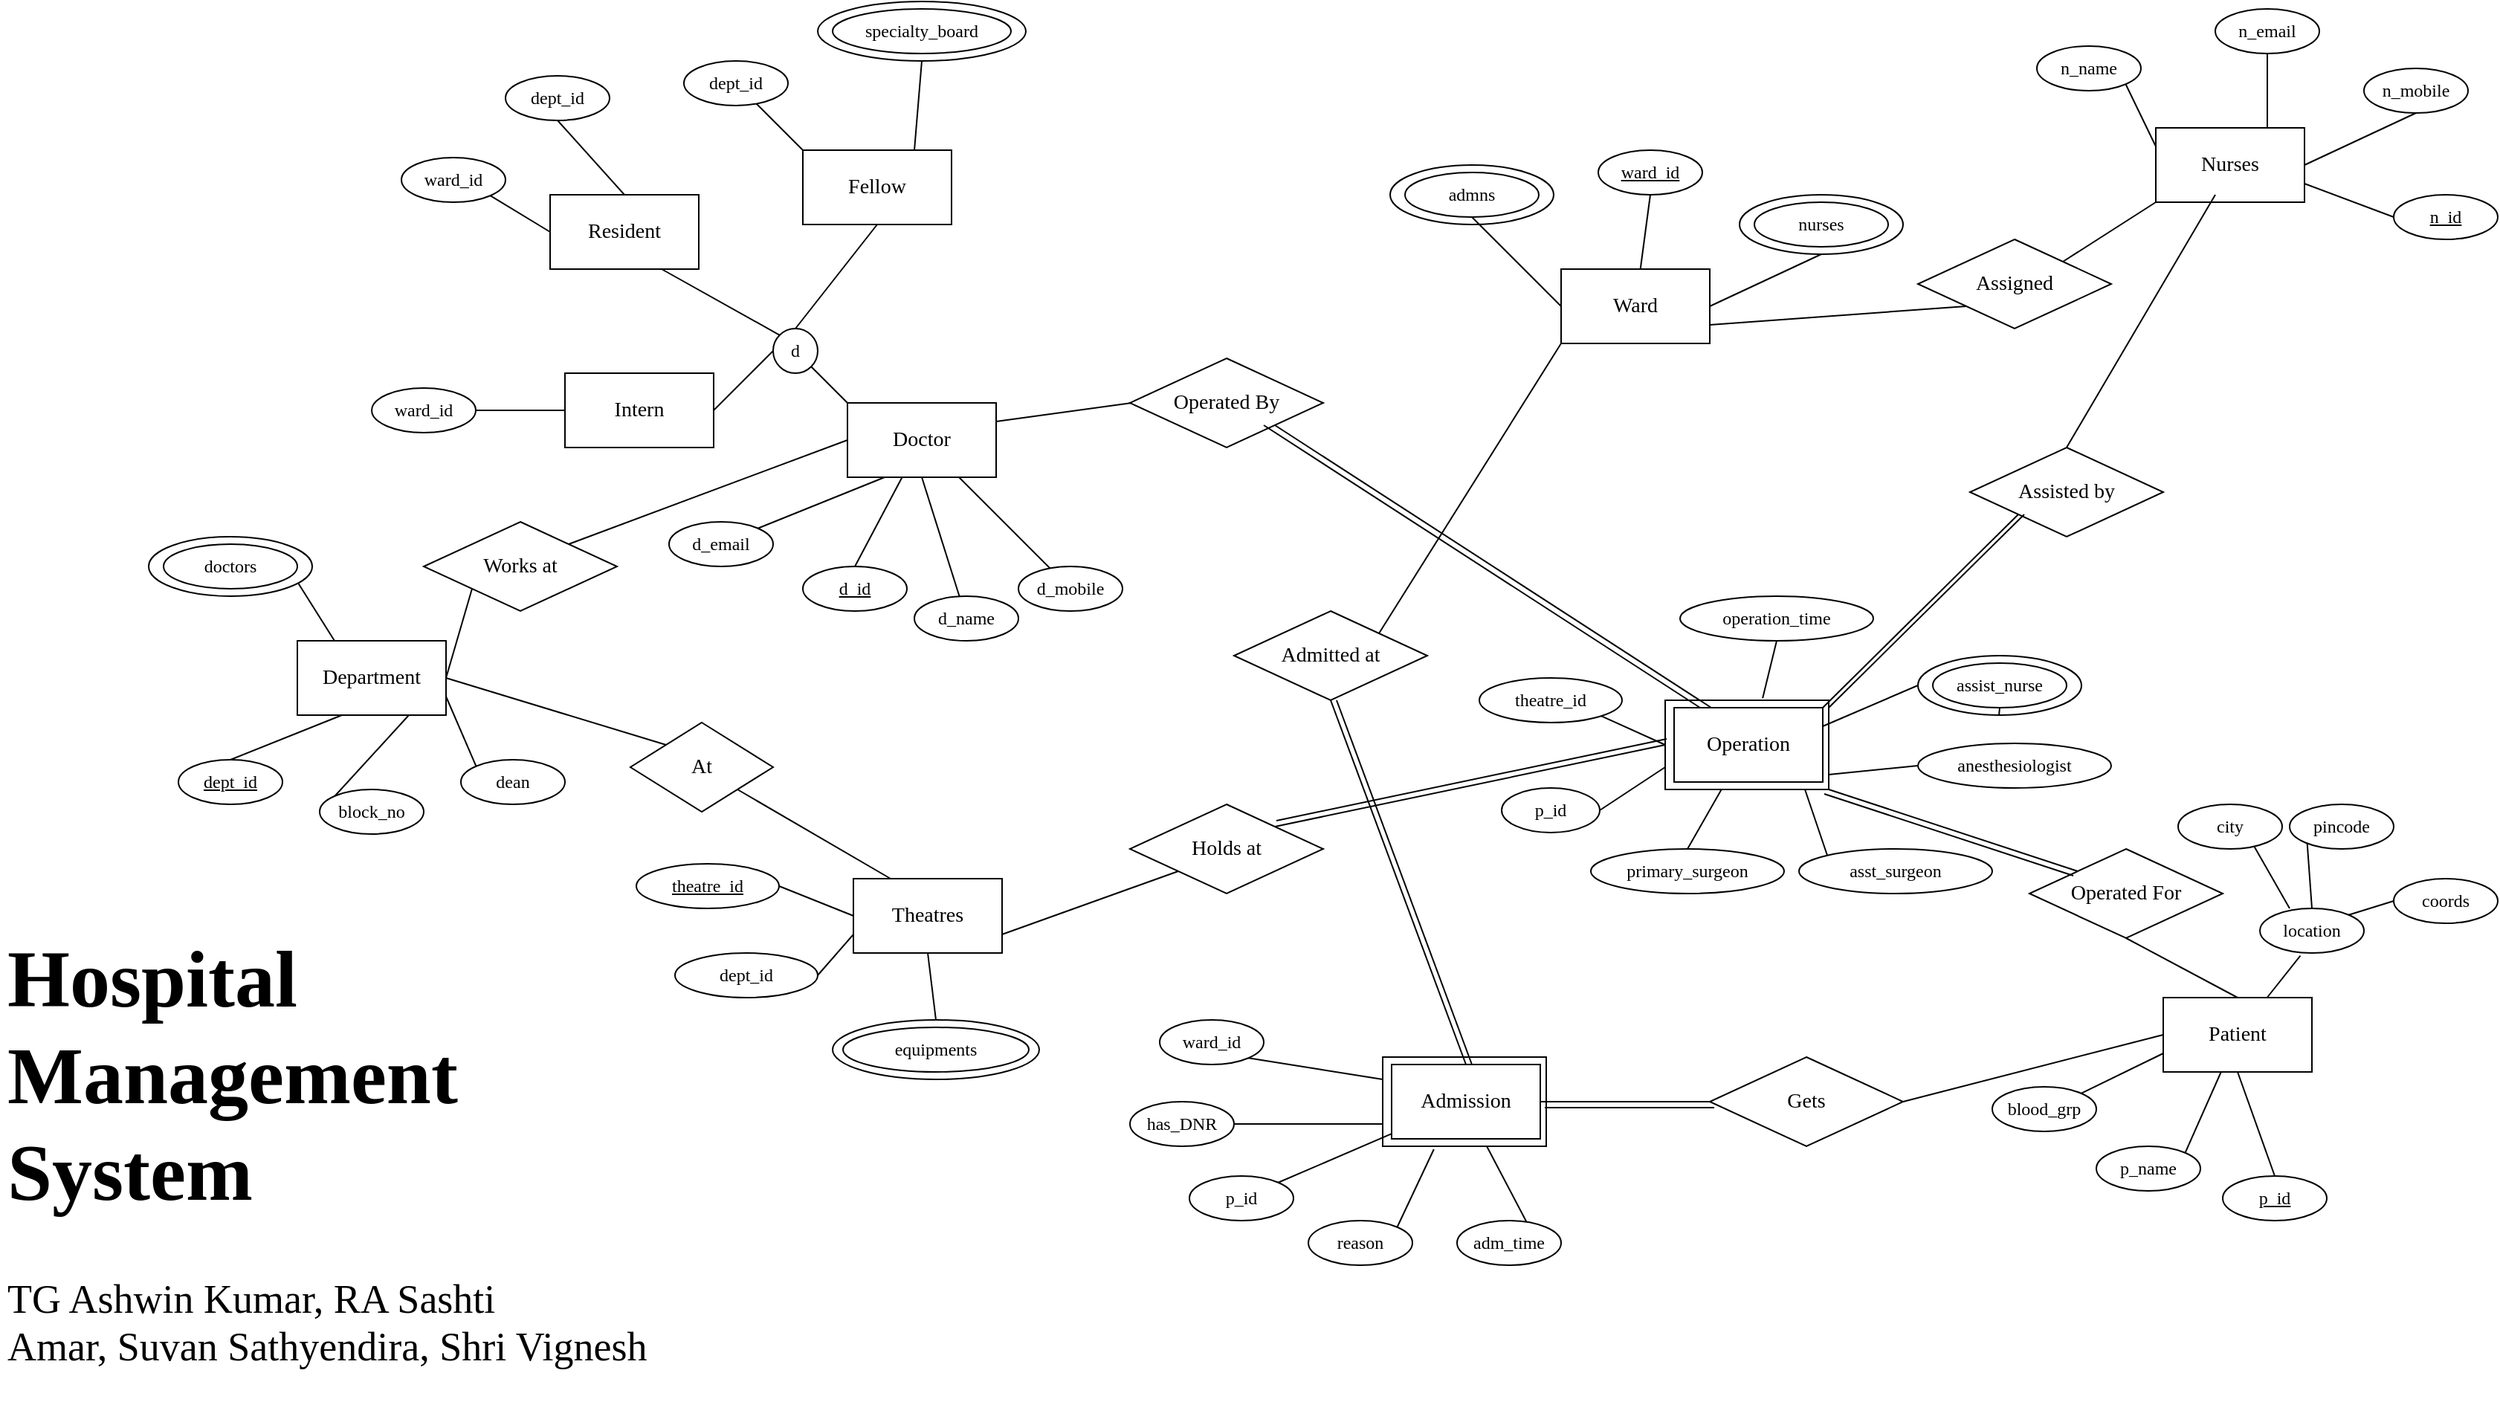 <mxfile version="18.1.3" type="github">
  <diagram id="R2lEEEUBdFMjLlhIrx00" name="Page-1">
    <mxGraphModel dx="3152" dy="2307" grid="1" gridSize="10" guides="1" tooltips="1" connect="1" arrows="1" fold="0" page="1" pageScale="1" pageWidth="850" pageHeight="1100" math="0" shadow="0" extFonts="Permanent Marker^https://fonts.googleapis.com/css?family=Permanent+Marker">
      <root>
        <mxCell id="0" />
        <mxCell id="1" parent="0" />
        <mxCell id="N8Ufnz0W6D04skS4zoCJ-83" value="&lt;font style=&quot;font-size: 12px;&quot;&gt;equipments&lt;/font&gt;" style="ellipse;whiteSpace=wrap;html=1;fontFamily=Ubuntu;fontSource=https%3A%2F%2Ffonts.googleapis.com%2Fcss%3Ffamily%3DUbuntu;fontSize=14;container=1;" vertex="1" parent="1">
          <mxGeometry x="-90" y="535" width="139" height="40" as="geometry" />
        </mxCell>
        <mxCell id="N8Ufnz0W6D04skS4zoCJ-192" value="&lt;font style=&quot;font-size: 12px;&quot;&gt;equipments&lt;/font&gt;" style="ellipse;whiteSpace=wrap;html=1;fontFamily=Ubuntu;fontSource=https%3A%2F%2Ffonts.googleapis.com%2Fcss%3Ffamily%3DUbuntu;fontSize=14;container=1;" vertex="1" parent="N8Ufnz0W6D04skS4zoCJ-83">
          <mxGeometry x="7" y="5" width="125" height="30" as="geometry" />
        </mxCell>
        <mxCell id="N8Ufnz0W6D04skS4zoCJ-90" style="edgeStyle=none;rounded=0;orthogonalLoop=1;jettySize=auto;html=1;exitX=0.5;exitY=0;exitDx=0;exitDy=0;entryX=0.5;entryY=1;entryDx=0;entryDy=0;fontFamily=Ubuntu;fontSource=https%3A%2F%2Ffonts.googleapis.com%2Fcss%3Ffamily%3DUbuntu;fontSize=12;endArrow=none;endFill=0;" edge="1" parent="1" source="N8Ufnz0W6D04skS4zoCJ-103" target="N8Ufnz0W6D04skS4zoCJ-62">
          <mxGeometry relative="1" as="geometry" />
        </mxCell>
        <mxCell id="N8Ufnz0W6D04skS4zoCJ-91" style="edgeStyle=none;rounded=0;orthogonalLoop=1;jettySize=auto;html=1;exitX=0;exitY=0;exitDx=0;exitDy=0;entryX=0.75;entryY=1;entryDx=0;entryDy=0;fontFamily=Ubuntu;fontSource=https%3A%2F%2Ffonts.googleapis.com%2Fcss%3Ffamily%3DUbuntu;fontSize=12;endArrow=none;endFill=0;" edge="1" parent="1" source="N8Ufnz0W6D04skS4zoCJ-103" target="N8Ufnz0W6D04skS4zoCJ-60">
          <mxGeometry relative="1" as="geometry" />
        </mxCell>
        <mxCell id="N8Ufnz0W6D04skS4zoCJ-92" style="edgeStyle=none;rounded=0;orthogonalLoop=1;jettySize=auto;html=1;exitX=0;exitY=0.5;exitDx=0;exitDy=0;entryX=1;entryY=0.5;entryDx=0;entryDy=0;fontFamily=Ubuntu;fontSource=https%3A%2F%2Ffonts.googleapis.com%2Fcss%3Ffamily%3DUbuntu;fontSize=12;endArrow=none;endFill=0;" edge="1" parent="1" source="N8Ufnz0W6D04skS4zoCJ-103" target="N8Ufnz0W6D04skS4zoCJ-59">
          <mxGeometry relative="1" as="geometry" />
        </mxCell>
        <mxCell id="N8Ufnz0W6D04skS4zoCJ-97" style="edgeStyle=none;rounded=0;orthogonalLoop=1;jettySize=auto;html=1;exitX=0.25;exitY=1;exitDx=0;exitDy=0;entryX=1;entryY=0;entryDx=0;entryDy=0;fontFamily=Ubuntu;fontSource=https%3A%2F%2Ffonts.googleapis.com%2Fcss%3Ffamily%3DUbuntu;fontSize=12;endArrow=none;endFill=0;" edge="1" parent="1" source="N8Ufnz0W6D04skS4zoCJ-1" target="N8Ufnz0W6D04skS4zoCJ-13">
          <mxGeometry relative="1" as="geometry" />
        </mxCell>
        <mxCell id="N8Ufnz0W6D04skS4zoCJ-104" style="edgeStyle=none;rounded=0;orthogonalLoop=1;jettySize=auto;html=1;exitX=0;exitY=0;exitDx=0;exitDy=0;entryX=1;entryY=1;entryDx=0;entryDy=0;fontFamily=Ubuntu;fontSource=https%3A%2F%2Ffonts.googleapis.com%2Fcss%3Ffamily%3DUbuntu;fontSize=12;endArrow=none;endFill=0;" edge="1" parent="1" source="N8Ufnz0W6D04skS4zoCJ-1" target="N8Ufnz0W6D04skS4zoCJ-103">
          <mxGeometry relative="1" as="geometry" />
        </mxCell>
        <mxCell id="N8Ufnz0W6D04skS4zoCJ-217" style="edgeStyle=none;rounded=0;orthogonalLoop=1;jettySize=auto;html=1;exitX=1;exitY=0.25;exitDx=0;exitDy=0;entryX=0.1;entryY=0.472;entryDx=0;entryDy=0;entryPerimeter=0;fontFamily=Ubuntu;fontSource=https%3A%2F%2Ffonts.googleapis.com%2Fcss%3Ffamily%3DUbuntu;fontSize=14;endArrow=none;endFill=0;" edge="1" parent="1" source="N8Ufnz0W6D04skS4zoCJ-1" target="N8Ufnz0W6D04skS4zoCJ-205">
          <mxGeometry relative="1" as="geometry" />
        </mxCell>
        <mxCell id="N8Ufnz0W6D04skS4zoCJ-1" value="&lt;font style=&quot;font-size: 14px;&quot; data-font-src=&quot;https://fonts.googleapis.com/css?family=Ubuntu&quot; face=&quot;Ubuntu&quot;&gt;Doctor&lt;/font&gt;" style="rounded=0;whiteSpace=wrap;html=1;" vertex="1" parent="1">
          <mxGeometry x="-80" y="120" width="100" height="50" as="geometry" />
        </mxCell>
        <mxCell id="N8Ufnz0W6D04skS4zoCJ-232" style="edgeStyle=none;rounded=0;orthogonalLoop=1;jettySize=auto;html=1;entryX=0.389;entryY=1.06;entryDx=0;entryDy=0;fontFamily=Ubuntu;fontSource=https%3A%2F%2Ffonts.googleapis.com%2Fcss%3Ffamily%3DUbuntu;fontSize=14;endArrow=none;endFill=0;entryPerimeter=0;" edge="1" parent="1" source="N8Ufnz0W6D04skS4zoCJ-3" target="N8Ufnz0W6D04skS4zoCJ-78">
          <mxGeometry relative="1" as="geometry" />
        </mxCell>
        <mxCell id="N8Ufnz0W6D04skS4zoCJ-3" value="&lt;font style=&quot;font-size: 14px;&quot; data-font-src=&quot;https://fonts.googleapis.com/css?family=Ubuntu&quot; face=&quot;Ubuntu&quot;&gt;Patient&lt;/font&gt;" style="rounded=0;whiteSpace=wrap;html=1;" vertex="1" parent="1">
          <mxGeometry x="805" y="520" width="100" height="50" as="geometry" />
        </mxCell>
        <mxCell id="N8Ufnz0W6D04skS4zoCJ-211" style="edgeStyle=none;rounded=0;orthogonalLoop=1;jettySize=auto;html=1;exitX=1;exitY=0.5;exitDx=0;exitDy=0;entryX=0;entryY=1;entryDx=0;entryDy=0;fontFamily=Ubuntu;fontSource=https%3A%2F%2Ffonts.googleapis.com%2Fcss%3Ffamily%3DUbuntu;fontSize=14;endArrow=none;endFill=0;" edge="1" parent="1" source="N8Ufnz0W6D04skS4zoCJ-5" target="N8Ufnz0W6D04skS4zoCJ-204">
          <mxGeometry relative="1" as="geometry" />
        </mxCell>
        <mxCell id="N8Ufnz0W6D04skS4zoCJ-222" style="edgeStyle=none;rounded=0;orthogonalLoop=1;jettySize=auto;html=1;exitX=1;exitY=0.75;exitDx=0;exitDy=0;entryX=0;entryY=0;entryDx=0;entryDy=0;fontFamily=Ubuntu;fontSource=https%3A%2F%2Ffonts.googleapis.com%2Fcss%3Ffamily%3DUbuntu;fontSize=14;endArrow=none;endFill=0;" edge="1" parent="1" source="N8Ufnz0W6D04skS4zoCJ-5" target="N8Ufnz0W6D04skS4zoCJ-221">
          <mxGeometry relative="1" as="geometry" />
        </mxCell>
        <mxCell id="N8Ufnz0W6D04skS4zoCJ-5" value="&lt;font style=&quot;font-size: 14px;&quot; data-font-src=&quot;https://fonts.googleapis.com/css?family=Ubuntu&quot; face=&quot;Ubuntu&quot;&gt;Department&lt;/font&gt;" style="rounded=0;whiteSpace=wrap;html=1;" vertex="1" parent="1">
          <mxGeometry x="-450" y="280" width="100" height="50" as="geometry" />
        </mxCell>
        <mxCell id="N8Ufnz0W6D04skS4zoCJ-215" style="edgeStyle=none;rounded=0;orthogonalLoop=1;jettySize=auto;html=1;exitX=1;exitY=0.75;exitDx=0;exitDy=0;entryX=0;entryY=1;entryDx=0;entryDy=0;fontFamily=Ubuntu;fontSource=https%3A%2F%2Ffonts.googleapis.com%2Fcss%3Ffamily%3DUbuntu;fontSize=14;endArrow=none;endFill=0;" edge="1" parent="1" source="N8Ufnz0W6D04skS4zoCJ-6" target="N8Ufnz0W6D04skS4zoCJ-193">
          <mxGeometry relative="1" as="geometry" />
        </mxCell>
        <mxCell id="N8Ufnz0W6D04skS4zoCJ-6" value="&lt;font style=&quot;font-size: 14px;&quot; data-font-src=&quot;https://fonts.googleapis.com/css?family=Ubuntu&quot; face=&quot;Ubuntu&quot;&gt;Ward&lt;/font&gt;" style="rounded=0;whiteSpace=wrap;html=1;" vertex="1" parent="1">
          <mxGeometry x="400" y="30" width="100" height="50" as="geometry" />
        </mxCell>
        <mxCell id="N8Ufnz0W6D04skS4zoCJ-98" style="edgeStyle=none;rounded=0;orthogonalLoop=1;jettySize=auto;html=1;exitX=0.5;exitY=0;exitDx=0;exitDy=0;fontFamily=Ubuntu;fontSource=https%3A%2F%2Ffonts.googleapis.com%2Fcss%3Ffamily%3DUbuntu;fontSize=12;endArrow=none;endFill=0;" edge="1" parent="1" source="N8Ufnz0W6D04skS4zoCJ-7" target="N8Ufnz0W6D04skS4zoCJ-1">
          <mxGeometry relative="1" as="geometry" />
        </mxCell>
        <mxCell id="N8Ufnz0W6D04skS4zoCJ-7" value="&lt;font style=&quot;font-size: 12px;&quot;&gt;&lt;u&gt;d_id&lt;/u&gt;&lt;/font&gt;" style="ellipse;whiteSpace=wrap;html=1;fontFamily=Ubuntu;fontSource=https%3A%2F%2Ffonts.googleapis.com%2Fcss%3Ffamily%3DUbuntu;fontSize=14;" vertex="1" parent="1">
          <mxGeometry x="-110" y="230" width="70" height="30" as="geometry" />
        </mxCell>
        <mxCell id="N8Ufnz0W6D04skS4zoCJ-100" style="edgeStyle=none;rounded=0;orthogonalLoop=1;jettySize=auto;html=1;entryX=0.5;entryY=1;entryDx=0;entryDy=0;fontFamily=Ubuntu;fontSource=https%3A%2F%2Ffonts.googleapis.com%2Fcss%3Ffamily%3DUbuntu;fontSize=12;endArrow=none;endFill=0;" edge="1" parent="1" source="N8Ufnz0W6D04skS4zoCJ-8" target="N8Ufnz0W6D04skS4zoCJ-1">
          <mxGeometry relative="1" as="geometry" />
        </mxCell>
        <mxCell id="N8Ufnz0W6D04skS4zoCJ-8" value="&lt;font style=&quot;font-size: 12px;&quot;&gt;d_name&lt;/font&gt;" style="ellipse;whiteSpace=wrap;html=1;fontFamily=Ubuntu;fontSource=https%3A%2F%2Ffonts.googleapis.com%2Fcss%3Ffamily%3DUbuntu;fontSize=14;" vertex="1" parent="1">
          <mxGeometry x="-35" y="250" width="70" height="30" as="geometry" />
        </mxCell>
        <mxCell id="N8Ufnz0W6D04skS4zoCJ-9" value="&lt;font style=&quot;font-size: 12px;&quot;&gt;dept_id&lt;/font&gt;" style="ellipse;whiteSpace=wrap;html=1;fontFamily=Ubuntu;fontSource=https%3A%2F%2Ffonts.googleapis.com%2Fcss%3Ffamily%3DUbuntu;fontSize=14;" vertex="1" parent="1">
          <mxGeometry x="-310" y="-100" width="70" height="30" as="geometry" />
        </mxCell>
        <mxCell id="N8Ufnz0W6D04skS4zoCJ-13" value="&lt;font style=&quot;font-size: 12px;&quot;&gt;d_email&lt;/font&gt;" style="ellipse;whiteSpace=wrap;html=1;fontFamily=Ubuntu;fontSource=https%3A%2F%2Ffonts.googleapis.com%2Fcss%3Ffamily%3DUbuntu;fontSize=14;" vertex="1" parent="1">
          <mxGeometry x="-200" y="200" width="70" height="30" as="geometry" />
        </mxCell>
        <mxCell id="N8Ufnz0W6D04skS4zoCJ-121" style="edgeStyle=none;rounded=0;orthogonalLoop=1;jettySize=auto;html=1;exitX=0.5;exitY=0;exitDx=0;exitDy=0;fontFamily=Ubuntu;fontSource=https%3A%2F%2Ffonts.googleapis.com%2Fcss%3Ffamily%3DUbuntu;fontSize=12;endArrow=none;endFill=0;" edge="1" parent="1" source="N8Ufnz0W6D04skS4zoCJ-18">
          <mxGeometry relative="1" as="geometry">
            <mxPoint x="-420" y="330" as="targetPoint" />
          </mxGeometry>
        </mxCell>
        <mxCell id="N8Ufnz0W6D04skS4zoCJ-18" value="&lt;font style=&quot;font-size: 12px;&quot;&gt;&lt;u&gt;dept_id&lt;/u&gt;&lt;/font&gt;" style="ellipse;whiteSpace=wrap;html=1;fontFamily=Ubuntu;fontSource=https%3A%2F%2Ffonts.googleapis.com%2Fcss%3Ffamily%3DUbuntu;fontSize=14;" vertex="1" parent="1">
          <mxGeometry x="-530" y="360" width="70" height="30" as="geometry" />
        </mxCell>
        <mxCell id="N8Ufnz0W6D04skS4zoCJ-122" style="edgeStyle=none;rounded=0;orthogonalLoop=1;jettySize=auto;html=1;exitX=0;exitY=0;exitDx=0;exitDy=0;entryX=0.75;entryY=1;entryDx=0;entryDy=0;fontFamily=Ubuntu;fontSource=https%3A%2F%2Ffonts.googleapis.com%2Fcss%3Ffamily%3DUbuntu;fontSize=12;endArrow=none;endFill=0;" edge="1" parent="1" source="N8Ufnz0W6D04skS4zoCJ-19" target="N8Ufnz0W6D04skS4zoCJ-5">
          <mxGeometry relative="1" as="geometry" />
        </mxCell>
        <mxCell id="N8Ufnz0W6D04skS4zoCJ-19" value="&lt;font style=&quot;font-size: 12px;&quot;&gt;block_no&lt;/font&gt;" style="ellipse;whiteSpace=wrap;html=1;fontFamily=Ubuntu;fontSource=https%3A%2F%2Ffonts.googleapis.com%2Fcss%3Ffamily%3DUbuntu;fontSize=14;" vertex="1" parent="1">
          <mxGeometry x="-435" y="380" width="70" height="30" as="geometry" />
        </mxCell>
        <mxCell id="N8Ufnz0W6D04skS4zoCJ-22" value="" style="group" vertex="1" connectable="0" parent="1">
          <mxGeometry x="285" y="-40" width="140" height="40" as="geometry" />
        </mxCell>
        <mxCell id="N8Ufnz0W6D04skS4zoCJ-23" value="&lt;font style=&quot;font-size: 12px;&quot;&gt;specialty_board&lt;/font&gt;" style="ellipse;whiteSpace=wrap;html=1;fontFamily=Ubuntu;fontSource=https%3A%2F%2Ffonts.googleapis.com%2Fcss%3Ffamily%3DUbuntu;fontSize=14;" vertex="1" parent="N8Ufnz0W6D04skS4zoCJ-22">
          <mxGeometry width="110" height="40" as="geometry" />
        </mxCell>
        <mxCell id="N8Ufnz0W6D04skS4zoCJ-24" value="&lt;font style=&quot;font-size: 12px;&quot;&gt;admns&lt;/font&gt;" style="ellipse;whiteSpace=wrap;html=1;fontFamily=Ubuntu;fontSource=https%3A%2F%2Ffonts.googleapis.com%2Fcss%3Ffamily%3DUbuntu;fontSize=14;" vertex="1" parent="N8Ufnz0W6D04skS4zoCJ-22">
          <mxGeometry x="10" y="5" width="90" height="30" as="geometry" />
        </mxCell>
        <mxCell id="N8Ufnz0W6D04skS4zoCJ-123" style="edgeStyle=none;rounded=0;orthogonalLoop=1;jettySize=auto;html=1;exitX=1;exitY=0;exitDx=0;exitDy=0;fontFamily=Ubuntu;fontSource=https%3A%2F%2Ffonts.googleapis.com%2Fcss%3Ffamily%3DUbuntu;fontSize=12;endArrow=none;endFill=0;entryX=0.25;entryY=0;entryDx=0;entryDy=0;" edge="1" parent="1" source="N8Ufnz0W6D04skS4zoCJ-28" target="N8Ufnz0W6D04skS4zoCJ-5">
          <mxGeometry relative="1" as="geometry">
            <mxPoint x="-450" y="301" as="targetPoint" />
          </mxGeometry>
        </mxCell>
        <mxCell id="N8Ufnz0W6D04skS4zoCJ-32" value="" style="group" vertex="1" connectable="0" parent="1">
          <mxGeometry x="470" y="320" width="110" height="60" as="geometry" />
        </mxCell>
        <mxCell id="N8Ufnz0W6D04skS4zoCJ-31" value="&lt;font style=&quot;font-size: 14px;&quot; data-font-src=&quot;https://fonts.googleapis.com/css?family=Ubuntu&quot; face=&quot;Ubuntu&quot;&gt;Operation&lt;/font&gt;" style="rounded=0;whiteSpace=wrap;html=1;" vertex="1" parent="N8Ufnz0W6D04skS4zoCJ-32">
          <mxGeometry width="110" height="60" as="geometry" />
        </mxCell>
        <mxCell id="N8Ufnz0W6D04skS4zoCJ-30" value="&lt;font style=&quot;font-size: 14px;&quot; data-font-src=&quot;https://fonts.googleapis.com/css?family=Ubuntu&quot; face=&quot;Ubuntu&quot;&gt;Operation&lt;/font&gt;" style="rounded=0;whiteSpace=wrap;html=1;" vertex="1" parent="N8Ufnz0W6D04skS4zoCJ-32">
          <mxGeometry x="6" y="5" width="100" height="50" as="geometry" />
        </mxCell>
        <mxCell id="N8Ufnz0W6D04skS4zoCJ-33" value="" style="group" vertex="1" connectable="0" parent="1">
          <mxGeometry x="280" y="560" width="110" height="60" as="geometry" />
        </mxCell>
        <mxCell id="N8Ufnz0W6D04skS4zoCJ-34" value="&lt;font style=&quot;font-size: 14px;&quot; data-font-src=&quot;https://fonts.googleapis.com/css?family=Ubuntu&quot; face=&quot;Ubuntu&quot;&gt;Operation&lt;/font&gt;" style="rounded=0;whiteSpace=wrap;html=1;" vertex="1" parent="N8Ufnz0W6D04skS4zoCJ-33">
          <mxGeometry width="110" height="60" as="geometry" />
        </mxCell>
        <mxCell id="N8Ufnz0W6D04skS4zoCJ-35" value="&lt;font style=&quot;font-size: 14px;&quot; data-font-src=&quot;https://fonts.googleapis.com/css?family=Ubuntu&quot; face=&quot;Ubuntu&quot;&gt;Admission&lt;br&gt;&lt;/font&gt;" style="rounded=0;whiteSpace=wrap;html=1;" vertex="1" parent="N8Ufnz0W6D04skS4zoCJ-33">
          <mxGeometry x="6" y="5" width="100" height="50" as="geometry" />
        </mxCell>
        <mxCell id="N8Ufnz0W6D04skS4zoCJ-136" style="edgeStyle=none;rounded=0;orthogonalLoop=1;jettySize=auto;html=1;exitX=0.5;exitY=0;exitDx=0;exitDy=0;entryX=0.5;entryY=1;entryDx=0;entryDy=0;fontFamily=Ubuntu;fontSource=https%3A%2F%2Ffonts.googleapis.com%2Fcss%3Ffamily%3DUbuntu;fontSize=12;endArrow=none;endFill=0;" edge="1" parent="1" source="N8Ufnz0W6D04skS4zoCJ-36" target="N8Ufnz0W6D04skS4zoCJ-3">
          <mxGeometry relative="1" as="geometry" />
        </mxCell>
        <mxCell id="N8Ufnz0W6D04skS4zoCJ-36" value="&lt;font style=&quot;font-size: 12px;&quot;&gt;&lt;u&gt;p_id&lt;/u&gt;&lt;/font&gt;" style="ellipse;whiteSpace=wrap;html=1;fontFamily=Ubuntu;fontSource=https%3A%2F%2Ffonts.googleapis.com%2Fcss%3Ffamily%3DUbuntu;fontSize=14;" vertex="1" parent="1">
          <mxGeometry x="845" y="640" width="70" height="30" as="geometry" />
        </mxCell>
        <mxCell id="N8Ufnz0W6D04skS4zoCJ-135" style="edgeStyle=none;rounded=0;orthogonalLoop=1;jettySize=auto;html=1;exitX=1;exitY=0;exitDx=0;exitDy=0;fontFamily=Ubuntu;fontSource=https%3A%2F%2Ffonts.googleapis.com%2Fcss%3Ffamily%3DUbuntu;fontSize=12;endArrow=none;endFill=0;" edge="1" parent="1" source="N8Ufnz0W6D04skS4zoCJ-37" target="N8Ufnz0W6D04skS4zoCJ-3">
          <mxGeometry relative="1" as="geometry" />
        </mxCell>
        <mxCell id="N8Ufnz0W6D04skS4zoCJ-37" value="&lt;font style=&quot;font-size: 12px;&quot;&gt;p_name&lt;/font&gt;" style="ellipse;whiteSpace=wrap;html=1;fontFamily=Ubuntu;fontSource=https%3A%2F%2Ffonts.googleapis.com%2Fcss%3Ffamily%3DUbuntu;fontSize=14;" vertex="1" parent="1">
          <mxGeometry x="760" y="620" width="70" height="30" as="geometry" />
        </mxCell>
        <mxCell id="N8Ufnz0W6D04skS4zoCJ-101" style="edgeStyle=none;rounded=0;orthogonalLoop=1;jettySize=auto;html=1;entryX=0.75;entryY=1;entryDx=0;entryDy=0;fontFamily=Ubuntu;fontSource=https%3A%2F%2Ffonts.googleapis.com%2Fcss%3Ffamily%3DUbuntu;fontSize=12;endArrow=none;endFill=0;" edge="1" parent="1" source="N8Ufnz0W6D04skS4zoCJ-38" target="N8Ufnz0W6D04skS4zoCJ-1">
          <mxGeometry relative="1" as="geometry" />
        </mxCell>
        <mxCell id="N8Ufnz0W6D04skS4zoCJ-38" value="&lt;font style=&quot;font-size: 12px;&quot;&gt;d_mobile&lt;/font&gt;" style="ellipse;whiteSpace=wrap;html=1;fontFamily=Ubuntu;fontSource=https%3A%2F%2Ffonts.googleapis.com%2Fcss%3Ffamily%3DUbuntu;fontSize=14;" vertex="1" parent="1">
          <mxGeometry x="35" y="230" width="70" height="30" as="geometry" />
        </mxCell>
        <mxCell id="N8Ufnz0W6D04skS4zoCJ-134" style="edgeStyle=none;rounded=0;orthogonalLoop=1;jettySize=auto;html=1;exitX=1;exitY=0;exitDx=0;exitDy=0;entryX=0;entryY=0.75;entryDx=0;entryDy=0;fontFamily=Ubuntu;fontSource=https%3A%2F%2Ffonts.googleapis.com%2Fcss%3Ffamily%3DUbuntu;fontSize=12;endArrow=none;endFill=0;" edge="1" parent="1" source="N8Ufnz0W6D04skS4zoCJ-40" target="N8Ufnz0W6D04skS4zoCJ-3">
          <mxGeometry relative="1" as="geometry" />
        </mxCell>
        <mxCell id="N8Ufnz0W6D04skS4zoCJ-40" value="&lt;font style=&quot;font-size: 12px;&quot;&gt;blood_grp&lt;br&gt;&lt;/font&gt;" style="ellipse;whiteSpace=wrap;html=1;fontFamily=Ubuntu;fontSource=https%3A%2F%2Ffonts.googleapis.com%2Fcss%3Ffamily%3DUbuntu;fontSize=14;" vertex="1" parent="1">
          <mxGeometry x="690" y="580" width="70" height="30" as="geometry" />
        </mxCell>
        <mxCell id="N8Ufnz0W6D04skS4zoCJ-107" style="edgeStyle=none;rounded=0;orthogonalLoop=1;jettySize=auto;html=1;exitX=1;exitY=0.5;exitDx=0;exitDy=0;entryX=0;entryY=0.75;entryDx=0;entryDy=0;fontFamily=Ubuntu;fontSource=https%3A%2F%2Ffonts.googleapis.com%2Fcss%3Ffamily%3DUbuntu;fontSize=12;endArrow=none;endFill=0;" edge="1" parent="1" source="N8Ufnz0W6D04skS4zoCJ-41" target="N8Ufnz0W6D04skS4zoCJ-34">
          <mxGeometry relative="1" as="geometry" />
        </mxCell>
        <mxCell id="N8Ufnz0W6D04skS4zoCJ-41" value="&lt;font style=&quot;font-size: 12px;&quot;&gt;has_DNR&lt;br&gt;&lt;/font&gt;" style="ellipse;whiteSpace=wrap;html=1;fontFamily=Ubuntu;fontSource=https%3A%2F%2Ffonts.googleapis.com%2Fcss%3Ffamily%3DUbuntu;fontSize=14;" vertex="1" parent="1">
          <mxGeometry x="110" y="590" width="70" height="30" as="geometry" />
        </mxCell>
        <mxCell id="N8Ufnz0W6D04skS4zoCJ-113" style="edgeStyle=none;rounded=0;orthogonalLoop=1;jettySize=auto;html=1;exitX=0.5;exitY=0;exitDx=0;exitDy=0;fontFamily=Ubuntu;fontSource=https%3A%2F%2Ffonts.googleapis.com%2Fcss%3Ffamily%3DUbuntu;fontSize=12;endArrow=none;endFill=0;" edge="1" parent="1" source="N8Ufnz0W6D04skS4zoCJ-43" target="N8Ufnz0W6D04skS4zoCJ-31">
          <mxGeometry relative="1" as="geometry" />
        </mxCell>
        <mxCell id="N8Ufnz0W6D04skS4zoCJ-43" value="&lt;font style=&quot;font-size: 12px;&quot;&gt;primary_surgeon&lt;/font&gt;" style="ellipse;whiteSpace=wrap;html=1;fontFamily=Ubuntu;fontSource=https%3A%2F%2Ffonts.googleapis.com%2Fcss%3Ffamily%3DUbuntu;fontSize=14;" vertex="1" parent="1">
          <mxGeometry x="420" y="420" width="130" height="30" as="geometry" />
        </mxCell>
        <mxCell id="N8Ufnz0W6D04skS4zoCJ-114" style="edgeStyle=none;rounded=0;orthogonalLoop=1;jettySize=auto;html=1;exitX=0;exitY=0;exitDx=0;exitDy=0;fontFamily=Ubuntu;fontSource=https%3A%2F%2Ffonts.googleapis.com%2Fcss%3Ffamily%3DUbuntu;fontSize=12;endArrow=none;endFill=0;" edge="1" parent="1" source="N8Ufnz0W6D04skS4zoCJ-44">
          <mxGeometry relative="1" as="geometry">
            <mxPoint x="564" y="380" as="targetPoint" />
          </mxGeometry>
        </mxCell>
        <mxCell id="N8Ufnz0W6D04skS4zoCJ-44" value="&lt;font style=&quot;font-size: 12px;&quot;&gt;asst_surgeon&lt;/font&gt;" style="ellipse;whiteSpace=wrap;html=1;fontFamily=Ubuntu;fontSource=https%3A%2F%2Ffonts.googleapis.com%2Fcss%3Ffamily%3DUbuntu;fontSize=14;" vertex="1" parent="1">
          <mxGeometry x="560" y="420" width="130" height="30" as="geometry" />
        </mxCell>
        <mxCell id="N8Ufnz0W6D04skS4zoCJ-115" style="edgeStyle=none;rounded=0;orthogonalLoop=1;jettySize=auto;html=1;exitX=0;exitY=0.5;exitDx=0;exitDy=0;fontFamily=Ubuntu;fontSource=https%3A%2F%2Ffonts.googleapis.com%2Fcss%3Ffamily%3DUbuntu;fontSize=12;endArrow=none;endFill=0;" edge="1" parent="1" source="N8Ufnz0W6D04skS4zoCJ-45">
          <mxGeometry relative="1" as="geometry">
            <mxPoint x="580" y="370" as="targetPoint" />
          </mxGeometry>
        </mxCell>
        <mxCell id="N8Ufnz0W6D04skS4zoCJ-45" value="&lt;font style=&quot;font-size: 12px;&quot;&gt;anesthesiologist&lt;/font&gt;" style="ellipse;whiteSpace=wrap;html=1;fontFamily=Ubuntu;fontSource=https%3A%2F%2Ffonts.googleapis.com%2Fcss%3Ffamily%3DUbuntu;fontSize=14;" vertex="1" parent="1">
          <mxGeometry x="640" y="349" width="130" height="30" as="geometry" />
        </mxCell>
        <mxCell id="N8Ufnz0W6D04skS4zoCJ-50" value="" style="group" vertex="1" connectable="0" parent="1">
          <mxGeometry x="640" y="290" width="110" height="40" as="geometry" />
        </mxCell>
        <mxCell id="N8Ufnz0W6D04skS4zoCJ-48" value="&lt;font style=&quot;font-size: 12px;&quot;&gt;specialty_board&lt;/font&gt;" style="ellipse;whiteSpace=wrap;html=1;fontFamily=Ubuntu;fontSource=https%3A%2F%2Ffonts.googleapis.com%2Fcss%3Ffamily%3DUbuntu;fontSize=14;" vertex="1" parent="N8Ufnz0W6D04skS4zoCJ-50">
          <mxGeometry width="110" height="40" as="geometry" />
        </mxCell>
        <mxCell id="N8Ufnz0W6D04skS4zoCJ-49" value="&lt;font style=&quot;font-size: 12px;&quot;&gt;assist_nurse&lt;/font&gt;" style="ellipse;whiteSpace=wrap;html=1;fontFamily=Ubuntu;fontSource=https%3A%2F%2Ffonts.googleapis.com%2Fcss%3Ffamily%3DUbuntu;fontSize=14;" vertex="1" parent="N8Ufnz0W6D04skS4zoCJ-50">
          <mxGeometry x="10" y="5" width="90" height="30" as="geometry" />
        </mxCell>
        <mxCell id="N8Ufnz0W6D04skS4zoCJ-110" style="edgeStyle=none;rounded=0;orthogonalLoop=1;jettySize=auto;html=1;exitX=0.5;exitY=1;exitDx=0;exitDy=0;entryX=0.596;entryY=-0.023;entryDx=0;entryDy=0;entryPerimeter=0;fontFamily=Ubuntu;fontSource=https%3A%2F%2Ffonts.googleapis.com%2Fcss%3Ffamily%3DUbuntu;fontSize=12;endArrow=none;endFill=0;" edge="1" parent="1" source="N8Ufnz0W6D04skS4zoCJ-51" target="N8Ufnz0W6D04skS4zoCJ-31">
          <mxGeometry relative="1" as="geometry" />
        </mxCell>
        <mxCell id="N8Ufnz0W6D04skS4zoCJ-51" value="&lt;font style=&quot;font-size: 12px;&quot;&gt;operation_time&lt;/font&gt;" style="ellipse;whiteSpace=wrap;html=1;fontFamily=Ubuntu;fontSource=https%3A%2F%2Ffonts.googleapis.com%2Fcss%3Ffamily%3DUbuntu;fontSize=14;" vertex="1" parent="1">
          <mxGeometry x="480" y="250" width="130" height="30" as="geometry" />
        </mxCell>
        <mxCell id="N8Ufnz0W6D04skS4zoCJ-108" style="edgeStyle=none;rounded=0;orthogonalLoop=1;jettySize=auto;html=1;exitX=1;exitY=1;exitDx=0;exitDy=0;entryX=0;entryY=0.25;entryDx=0;entryDy=0;fontFamily=Ubuntu;fontSource=https%3A%2F%2Ffonts.googleapis.com%2Fcss%3Ffamily%3DUbuntu;fontSize=12;endArrow=none;endFill=0;" edge="1" parent="1" source="N8Ufnz0W6D04skS4zoCJ-54" target="N8Ufnz0W6D04skS4zoCJ-34">
          <mxGeometry relative="1" as="geometry" />
        </mxCell>
        <mxCell id="N8Ufnz0W6D04skS4zoCJ-54" value="&lt;font style=&quot;font-size: 12px;&quot;&gt;ward_id&lt;br&gt;&lt;/font&gt;" style="ellipse;whiteSpace=wrap;html=1;fontFamily=Ubuntu;fontSource=https%3A%2F%2Ffonts.googleapis.com%2Fcss%3Ffamily%3DUbuntu;fontSize=14;" vertex="1" parent="1">
          <mxGeometry x="130" y="535" width="70" height="30" as="geometry" />
        </mxCell>
        <mxCell id="N8Ufnz0W6D04skS4zoCJ-125" style="edgeStyle=none;rounded=0;orthogonalLoop=1;jettySize=auto;html=1;exitX=0.5;exitY=1;exitDx=0;exitDy=0;fontFamily=Ubuntu;fontSource=https%3A%2F%2Ffonts.googleapis.com%2Fcss%3Ffamily%3DUbuntu;fontSize=12;endArrow=none;endFill=0;" edge="1" parent="1" source="N8Ufnz0W6D04skS4zoCJ-55" target="N8Ufnz0W6D04skS4zoCJ-6">
          <mxGeometry relative="1" as="geometry" />
        </mxCell>
        <mxCell id="N8Ufnz0W6D04skS4zoCJ-55" value="&lt;font style=&quot;font-size: 12px;&quot;&gt;&lt;u&gt;ward_id&lt;/u&gt;&lt;br&gt;&lt;/font&gt;" style="ellipse;whiteSpace=wrap;html=1;fontFamily=Ubuntu;fontSource=https%3A%2F%2Ffonts.googleapis.com%2Fcss%3Ffamily%3DUbuntu;fontSize=14;" vertex="1" parent="1">
          <mxGeometry x="425" y="-50" width="70" height="30" as="geometry" />
        </mxCell>
        <mxCell id="N8Ufnz0W6D04skS4zoCJ-126" style="edgeStyle=none;rounded=0;orthogonalLoop=1;jettySize=auto;html=1;exitX=0.5;exitY=1;exitDx=0;exitDy=0;entryX=1;entryY=0.5;entryDx=0;entryDy=0;fontFamily=Ubuntu;fontSource=https%3A%2F%2Ffonts.googleapis.com%2Fcss%3Ffamily%3DUbuntu;fontSize=12;endArrow=none;endFill=0;" edge="1" parent="1" source="N8Ufnz0W6D04skS4zoCJ-56" target="N8Ufnz0W6D04skS4zoCJ-6">
          <mxGeometry relative="1" as="geometry" />
        </mxCell>
        <mxCell id="N8Ufnz0W6D04skS4zoCJ-56" value="&lt;font style=&quot;font-size: 12px;&quot;&gt;specialty_board&lt;/font&gt;" style="ellipse;whiteSpace=wrap;html=1;fontFamily=Ubuntu;fontSource=https%3A%2F%2Ffonts.googleapis.com%2Fcss%3Ffamily%3DUbuntu;fontSize=14;" vertex="1" parent="1">
          <mxGeometry x="520" y="-20" width="110" height="40" as="geometry" />
        </mxCell>
        <mxCell id="N8Ufnz0W6D04skS4zoCJ-57" value="&lt;font style=&quot;font-size: 12px;&quot;&gt;nurses&lt;/font&gt;" style="ellipse;whiteSpace=wrap;html=1;fontFamily=Ubuntu;fontSource=https%3A%2F%2Ffonts.googleapis.com%2Fcss%3Ffamily%3DUbuntu;fontSize=14;" vertex="1" parent="1">
          <mxGeometry x="530" y="-15" width="90" height="30" as="geometry" />
        </mxCell>
        <mxCell id="N8Ufnz0W6D04skS4zoCJ-112" style="edgeStyle=none;rounded=0;orthogonalLoop=1;jettySize=auto;html=1;exitX=1;exitY=0.5;exitDx=0;exitDy=0;entryX=0;entryY=0.75;entryDx=0;entryDy=0;fontFamily=Ubuntu;fontSource=https%3A%2F%2Ffonts.googleapis.com%2Fcss%3Ffamily%3DUbuntu;fontSize=12;endArrow=none;endFill=0;" edge="1" parent="1" source="N8Ufnz0W6D04skS4zoCJ-58" target="N8Ufnz0W6D04skS4zoCJ-31">
          <mxGeometry relative="1" as="geometry" />
        </mxCell>
        <mxCell id="N8Ufnz0W6D04skS4zoCJ-58" value="&lt;font style=&quot;font-size: 12px;&quot;&gt;p_id&lt;/font&gt;" style="ellipse;whiteSpace=wrap;html=1;fontFamily=Ubuntu;fontSource=https%3A%2F%2Ffonts.googleapis.com%2Fcss%3Ffamily%3DUbuntu;fontSize=14;" vertex="1" parent="1">
          <mxGeometry x="360" y="379" width="66" height="30" as="geometry" />
        </mxCell>
        <mxCell id="N8Ufnz0W6D04skS4zoCJ-93" style="edgeStyle=none;rounded=0;orthogonalLoop=1;jettySize=auto;html=1;exitX=0;exitY=0.5;exitDx=0;exitDy=0;entryX=1;entryY=0.5;entryDx=0;entryDy=0;fontFamily=Ubuntu;fontSource=https%3A%2F%2Ffonts.googleapis.com%2Fcss%3Ffamily%3DUbuntu;fontSize=12;endArrow=none;endFill=0;" edge="1" parent="1" source="N8Ufnz0W6D04skS4zoCJ-59" target="N8Ufnz0W6D04skS4zoCJ-66">
          <mxGeometry relative="1" as="geometry" />
        </mxCell>
        <mxCell id="N8Ufnz0W6D04skS4zoCJ-59" value="&lt;font face=&quot;Ubuntu&quot;&gt;&lt;span style=&quot;font-size: 14px;&quot;&gt;Intern&lt;/span&gt;&lt;/font&gt;" style="rounded=0;whiteSpace=wrap;html=1;" vertex="1" parent="1">
          <mxGeometry x="-270" y="100" width="100" height="50" as="geometry" />
        </mxCell>
        <mxCell id="N8Ufnz0W6D04skS4zoCJ-94" style="edgeStyle=none;rounded=0;orthogonalLoop=1;jettySize=auto;html=1;exitX=0;exitY=0.5;exitDx=0;exitDy=0;entryX=1;entryY=1;entryDx=0;entryDy=0;fontFamily=Ubuntu;fontSource=https%3A%2F%2Ffonts.googleapis.com%2Fcss%3Ffamily%3DUbuntu;fontSize=12;endArrow=none;endFill=0;" edge="1" parent="1" source="N8Ufnz0W6D04skS4zoCJ-60" target="N8Ufnz0W6D04skS4zoCJ-65">
          <mxGeometry relative="1" as="geometry" />
        </mxCell>
        <mxCell id="N8Ufnz0W6D04skS4zoCJ-95" style="edgeStyle=none;rounded=0;orthogonalLoop=1;jettySize=auto;html=1;exitX=0.5;exitY=0;exitDx=0;exitDy=0;entryX=0.5;entryY=1;entryDx=0;entryDy=0;fontFamily=Ubuntu;fontSource=https%3A%2F%2Ffonts.googleapis.com%2Fcss%3Ffamily%3DUbuntu;fontSize=12;endArrow=none;endFill=0;" edge="1" parent="1" source="N8Ufnz0W6D04skS4zoCJ-60" target="N8Ufnz0W6D04skS4zoCJ-9">
          <mxGeometry relative="1" as="geometry" />
        </mxCell>
        <mxCell id="N8Ufnz0W6D04skS4zoCJ-60" value="&lt;font face=&quot;Ubuntu&quot;&gt;&lt;span style=&quot;font-size: 14px;&quot;&gt;Resident&lt;/span&gt;&lt;/font&gt;" style="rounded=0;whiteSpace=wrap;html=1;" vertex="1" parent="1">
          <mxGeometry x="-280" y="-20" width="100" height="50" as="geometry" />
        </mxCell>
        <mxCell id="N8Ufnz0W6D04skS4zoCJ-96" style="edgeStyle=none;rounded=0;orthogonalLoop=1;jettySize=auto;html=1;exitX=0.75;exitY=0;exitDx=0;exitDy=0;entryX=0.5;entryY=1;entryDx=0;entryDy=0;fontFamily=Ubuntu;fontSource=https%3A%2F%2Ffonts.googleapis.com%2Fcss%3Ffamily%3DUbuntu;fontSize=12;endArrow=none;endFill=0;" edge="1" parent="1" source="N8Ufnz0W6D04skS4zoCJ-62" target="N8Ufnz0W6D04skS4zoCJ-11">
          <mxGeometry relative="1" as="geometry" />
        </mxCell>
        <mxCell id="N8Ufnz0W6D04skS4zoCJ-203" style="edgeStyle=none;rounded=0;orthogonalLoop=1;jettySize=auto;html=1;exitX=0;exitY=0;exitDx=0;exitDy=0;fontFamily=Ubuntu;fontSource=https%3A%2F%2Ffonts.googleapis.com%2Fcss%3Ffamily%3DUbuntu;fontSize=14;endArrow=none;endFill=0;" edge="1" parent="1" source="N8Ufnz0W6D04skS4zoCJ-62" target="N8Ufnz0W6D04skS4zoCJ-202">
          <mxGeometry relative="1" as="geometry" />
        </mxCell>
        <mxCell id="N8Ufnz0W6D04skS4zoCJ-62" value="&lt;font face=&quot;Ubuntu&quot;&gt;&lt;span style=&quot;font-size: 14px;&quot;&gt;Fellow&lt;/span&gt;&lt;/font&gt;" style="rounded=0;whiteSpace=wrap;html=1;" vertex="1" parent="1">
          <mxGeometry x="-110" y="-50" width="100" height="50" as="geometry" />
        </mxCell>
        <mxCell id="N8Ufnz0W6D04skS4zoCJ-11" value="&lt;font style=&quot;font-size: 12px;&quot;&gt;specialty_board&lt;/font&gt;" style="ellipse;whiteSpace=wrap;html=1;fontFamily=Ubuntu;fontSource=https%3A%2F%2Ffonts.googleapis.com%2Fcss%3Ffamily%3DUbuntu;fontSize=14;" vertex="1" parent="1">
          <mxGeometry x="-100" y="-150" width="140" height="40" as="geometry" />
        </mxCell>
        <mxCell id="N8Ufnz0W6D04skS4zoCJ-10" value="&lt;font style=&quot;font-size: 12px;&quot;&gt;specialty_board&lt;/font&gt;" style="ellipse;whiteSpace=wrap;html=1;fontFamily=Ubuntu;fontSource=https%3A%2F%2Ffonts.googleapis.com%2Fcss%3Ffamily%3DUbuntu;fontSize=14;container=1;" vertex="1" parent="1">
          <mxGeometry x="-90" y="-145" width="120" height="30" as="geometry" />
        </mxCell>
        <mxCell id="N8Ufnz0W6D04skS4zoCJ-65" value="&lt;font style=&quot;font-size: 12px;&quot;&gt;ward_id&lt;br&gt;&lt;/font&gt;" style="ellipse;whiteSpace=wrap;html=1;fontFamily=Ubuntu;fontSource=https%3A%2F%2Ffonts.googleapis.com%2Fcss%3Ffamily%3DUbuntu;fontSize=14;" vertex="1" parent="1">
          <mxGeometry x="-380" y="-45" width="70" height="30" as="geometry" />
        </mxCell>
        <mxCell id="N8Ufnz0W6D04skS4zoCJ-66" value="&lt;font style=&quot;font-size: 12px;&quot;&gt;ward_id&lt;br&gt;&lt;/font&gt;" style="ellipse;whiteSpace=wrap;html=1;fontFamily=Ubuntu;fontSource=https%3A%2F%2Ffonts.googleapis.com%2Fcss%3Ffamily%3DUbuntu;fontSize=14;" vertex="1" parent="1">
          <mxGeometry x="-400" y="110" width="70" height="30" as="geometry" />
        </mxCell>
        <mxCell id="N8Ufnz0W6D04skS4zoCJ-68" style="edgeStyle=none;rounded=0;orthogonalLoop=1;jettySize=auto;html=1;exitX=0.5;exitY=1;exitDx=0;exitDy=0;fontFamily=Ubuntu;fontSource=https%3A%2F%2Ffonts.googleapis.com%2Fcss%3Ffamily%3DUbuntu;fontSize=12;" edge="1" parent="1" source="N8Ufnz0W6D04skS4zoCJ-51" target="N8Ufnz0W6D04skS4zoCJ-51">
          <mxGeometry relative="1" as="geometry" />
        </mxCell>
        <mxCell id="N8Ufnz0W6D04skS4zoCJ-111" style="edgeStyle=none;rounded=0;orthogonalLoop=1;jettySize=auto;html=1;exitX=1;exitY=1;exitDx=0;exitDy=0;entryX=0;entryY=0.5;entryDx=0;entryDy=0;fontFamily=Ubuntu;fontSource=https%3A%2F%2Ffonts.googleapis.com%2Fcss%3Ffamily%3DUbuntu;fontSize=12;endArrow=none;endFill=0;" edge="1" parent="1" source="N8Ufnz0W6D04skS4zoCJ-69" target="N8Ufnz0W6D04skS4zoCJ-31">
          <mxGeometry relative="1" as="geometry" />
        </mxCell>
        <mxCell id="N8Ufnz0W6D04skS4zoCJ-69" value="&lt;font style=&quot;font-size: 12px;&quot;&gt;theatre_id&lt;/font&gt;" style="ellipse;whiteSpace=wrap;html=1;fontFamily=Ubuntu;fontSource=https%3A%2F%2Ffonts.googleapis.com%2Fcss%3Ffamily%3DUbuntu;fontSize=14;" vertex="1" parent="1">
          <mxGeometry x="345" y="305" width="96" height="30" as="geometry" />
        </mxCell>
        <mxCell id="N8Ufnz0W6D04skS4zoCJ-70" value="&lt;font style=&quot;font-size: 14px;&quot; data-font-src=&quot;https://fonts.googleapis.com/css?family=Ubuntu&quot; face=&quot;Ubuntu&quot;&gt;Nurses&lt;/font&gt;" style="rounded=0;whiteSpace=wrap;html=1;" vertex="1" parent="1">
          <mxGeometry x="800" y="-65" width="100" height="50" as="geometry" />
        </mxCell>
        <mxCell id="N8Ufnz0W6D04skS4zoCJ-130" style="edgeStyle=none;rounded=0;orthogonalLoop=1;jettySize=auto;html=1;exitX=0;exitY=0.5;exitDx=0;exitDy=0;entryX=1;entryY=0.75;entryDx=0;entryDy=0;fontFamily=Ubuntu;fontSource=https%3A%2F%2Ffonts.googleapis.com%2Fcss%3Ffamily%3DUbuntu;fontSize=12;endArrow=none;endFill=0;" edge="1" parent="1" source="N8Ufnz0W6D04skS4zoCJ-71" target="N8Ufnz0W6D04skS4zoCJ-70">
          <mxGeometry relative="1" as="geometry" />
        </mxCell>
        <mxCell id="N8Ufnz0W6D04skS4zoCJ-71" value="&lt;font style=&quot;font-size: 12px;&quot;&gt;&lt;u&gt;n_id&lt;/u&gt;&lt;/font&gt;" style="ellipse;whiteSpace=wrap;html=1;fontFamily=Ubuntu;fontSource=https%3A%2F%2Ffonts.googleapis.com%2Fcss%3Ffamily%3DUbuntu;fontSize=14;" vertex="1" parent="1">
          <mxGeometry x="960" y="-20" width="70" height="30" as="geometry" />
        </mxCell>
        <mxCell id="N8Ufnz0W6D04skS4zoCJ-127" style="edgeStyle=none;rounded=0;orthogonalLoop=1;jettySize=auto;html=1;exitX=1;exitY=1;exitDx=0;exitDy=0;entryX=0;entryY=0.25;entryDx=0;entryDy=0;fontFamily=Ubuntu;fontSource=https%3A%2F%2Ffonts.googleapis.com%2Fcss%3Ffamily%3DUbuntu;fontSize=12;endArrow=none;endFill=0;" edge="1" parent="1" source="N8Ufnz0W6D04skS4zoCJ-72" target="N8Ufnz0W6D04skS4zoCJ-70">
          <mxGeometry relative="1" as="geometry" />
        </mxCell>
        <mxCell id="N8Ufnz0W6D04skS4zoCJ-72" value="&lt;font style=&quot;font-size: 12px;&quot;&gt;n_name&lt;/font&gt;" style="ellipse;whiteSpace=wrap;html=1;fontFamily=Ubuntu;fontSource=https%3A%2F%2Ffonts.googleapis.com%2Fcss%3Ffamily%3DUbuntu;fontSize=14;" vertex="1" parent="1">
          <mxGeometry x="720" y="-120" width="70" height="30" as="geometry" />
        </mxCell>
        <mxCell id="N8Ufnz0W6D04skS4zoCJ-128" style="edgeStyle=none;rounded=0;orthogonalLoop=1;jettySize=auto;html=1;exitX=0.5;exitY=1;exitDx=0;exitDy=0;entryX=0.75;entryY=0;entryDx=0;entryDy=0;fontFamily=Ubuntu;fontSource=https%3A%2F%2Ffonts.googleapis.com%2Fcss%3Ffamily%3DUbuntu;fontSize=12;endArrow=none;endFill=0;" edge="1" parent="1" source="N8Ufnz0W6D04skS4zoCJ-73" target="N8Ufnz0W6D04skS4zoCJ-70">
          <mxGeometry relative="1" as="geometry" />
        </mxCell>
        <mxCell id="N8Ufnz0W6D04skS4zoCJ-73" value="&lt;font style=&quot;font-size: 12px;&quot;&gt;n_email&lt;/font&gt;" style="ellipse;whiteSpace=wrap;html=1;fontFamily=Ubuntu;fontSource=https%3A%2F%2Ffonts.googleapis.com%2Fcss%3Ffamily%3DUbuntu;fontSize=14;" vertex="1" parent="1">
          <mxGeometry x="840" y="-145" width="70" height="30" as="geometry" />
        </mxCell>
        <mxCell id="N8Ufnz0W6D04skS4zoCJ-129" style="edgeStyle=none;rounded=0;orthogonalLoop=1;jettySize=auto;html=1;exitX=0.5;exitY=1;exitDx=0;exitDy=0;entryX=1;entryY=0.5;entryDx=0;entryDy=0;fontFamily=Ubuntu;fontSource=https%3A%2F%2Ffonts.googleapis.com%2Fcss%3Ffamily%3DUbuntu;fontSize=12;endArrow=none;endFill=0;" edge="1" parent="1" source="N8Ufnz0W6D04skS4zoCJ-74" target="N8Ufnz0W6D04skS4zoCJ-70">
          <mxGeometry relative="1" as="geometry" />
        </mxCell>
        <mxCell id="N8Ufnz0W6D04skS4zoCJ-74" value="&lt;font style=&quot;font-size: 12px;&quot;&gt;n_mobile&lt;/font&gt;" style="ellipse;whiteSpace=wrap;html=1;fontFamily=Ubuntu;fontSource=https%3A%2F%2Ffonts.googleapis.com%2Fcss%3Ffamily%3DUbuntu;fontSize=14;" vertex="1" parent="1">
          <mxGeometry x="940" y="-105" width="70" height="30" as="geometry" />
        </mxCell>
        <mxCell id="N8Ufnz0W6D04skS4zoCJ-209" style="edgeStyle=none;rounded=0;orthogonalLoop=1;jettySize=auto;html=1;exitX=1;exitY=0.75;exitDx=0;exitDy=0;entryX=0;entryY=1;entryDx=0;entryDy=0;fontFamily=Ubuntu;fontSource=https%3A%2F%2Ffonts.googleapis.com%2Fcss%3Ffamily%3DUbuntu;fontSize=14;endArrow=none;endFill=0;" edge="1" parent="1" source="N8Ufnz0W6D04skS4zoCJ-77" target="N8Ufnz0W6D04skS4zoCJ-199">
          <mxGeometry relative="1" as="geometry" />
        </mxCell>
        <mxCell id="N8Ufnz0W6D04skS4zoCJ-77" value="&lt;font face=&quot;Ubuntu&quot;&gt;&lt;span style=&quot;font-size: 14px;&quot;&gt;Theatres&lt;/span&gt;&lt;/font&gt;" style="rounded=0;whiteSpace=wrap;html=1;" vertex="1" parent="1">
          <mxGeometry x="-76" y="440" width="100" height="50" as="geometry" />
        </mxCell>
        <mxCell id="N8Ufnz0W6D04skS4zoCJ-78" value="&lt;font style=&quot;font-size: 12px;&quot;&gt;location&lt;/font&gt;" style="ellipse;whiteSpace=wrap;html=1;fontFamily=Ubuntu;fontSource=https%3A%2F%2Ffonts.googleapis.com%2Fcss%3Ffamily%3DUbuntu;fontSize=14;" vertex="1" parent="1">
          <mxGeometry x="870" y="460" width="70" height="30" as="geometry" />
        </mxCell>
        <mxCell id="N8Ufnz0W6D04skS4zoCJ-138" style="edgeStyle=none;rounded=0;orthogonalLoop=1;jettySize=auto;html=1;exitX=0.5;exitY=0;exitDx=0;exitDy=0;fontFamily=Ubuntu;fontSource=https%3A%2F%2Ffonts.googleapis.com%2Fcss%3Ffamily%3DUbuntu;fontSize=12;endArrow=none;endFill=0;" edge="1" parent="1" source="N8Ufnz0W6D04skS4zoCJ-79">
          <mxGeometry relative="1" as="geometry">
            <mxPoint x="890" y="460" as="targetPoint" />
          </mxGeometry>
        </mxCell>
        <mxCell id="N8Ufnz0W6D04skS4zoCJ-79" value="&lt;font style=&quot;font-size: 12px;&quot;&gt;city&lt;/font&gt;" style="ellipse;whiteSpace=wrap;html=1;fontFamily=Ubuntu;fontSource=https%3A%2F%2Ffonts.googleapis.com%2Fcss%3Ffamily%3DUbuntu;fontSize=14;" vertex="1" parent="1">
          <mxGeometry x="815" y="390" width="70" height="30" as="geometry" />
        </mxCell>
        <mxCell id="N8Ufnz0W6D04skS4zoCJ-131" style="edgeStyle=none;rounded=0;orthogonalLoop=1;jettySize=auto;html=1;exitX=1;exitY=0.5;exitDx=0;exitDy=0;entryX=0;entryY=0.5;entryDx=0;entryDy=0;fontFamily=Ubuntu;fontSource=https%3A%2F%2Ffonts.googleapis.com%2Fcss%3Ffamily%3DUbuntu;fontSize=12;endArrow=none;endFill=0;" edge="1" parent="1" source="N8Ufnz0W6D04skS4zoCJ-80" target="N8Ufnz0W6D04skS4zoCJ-77">
          <mxGeometry relative="1" as="geometry" />
        </mxCell>
        <mxCell id="N8Ufnz0W6D04skS4zoCJ-80" value="&lt;font style=&quot;font-size: 12px;&quot;&gt;&lt;u&gt;theatre_id&lt;/u&gt;&lt;/font&gt;" style="ellipse;whiteSpace=wrap;html=1;fontFamily=Ubuntu;fontSource=https%3A%2F%2Ffonts.googleapis.com%2Fcss%3Ffamily%3DUbuntu;fontSize=14;" vertex="1" parent="1">
          <mxGeometry x="-222" y="430" width="96" height="30" as="geometry" />
        </mxCell>
        <mxCell id="N8Ufnz0W6D04skS4zoCJ-132" style="edgeStyle=none;rounded=0;orthogonalLoop=1;jettySize=auto;html=1;exitX=1;exitY=0.5;exitDx=0;exitDy=0;entryX=0;entryY=0.75;entryDx=0;entryDy=0;fontFamily=Ubuntu;fontSource=https%3A%2F%2Ffonts.googleapis.com%2Fcss%3Ffamily%3DUbuntu;fontSize=12;endArrow=none;endFill=0;" edge="1" parent="1" source="N8Ufnz0W6D04skS4zoCJ-81" target="N8Ufnz0W6D04skS4zoCJ-77">
          <mxGeometry relative="1" as="geometry" />
        </mxCell>
        <mxCell id="N8Ufnz0W6D04skS4zoCJ-81" value="&lt;font style=&quot;font-size: 12px;&quot;&gt;dept_id&lt;/font&gt;" style="ellipse;whiteSpace=wrap;html=1;fontFamily=Ubuntu;fontSource=https%3A%2F%2Ffonts.googleapis.com%2Fcss%3Ffamily%3DUbuntu;fontSize=14;" vertex="1" parent="1">
          <mxGeometry x="-196" y="490" width="96" height="30" as="geometry" />
        </mxCell>
        <mxCell id="N8Ufnz0W6D04skS4zoCJ-133" style="edgeStyle=none;rounded=0;orthogonalLoop=1;jettySize=auto;html=1;exitX=0.5;exitY=0;exitDx=0;exitDy=0;entryX=0.5;entryY=1;entryDx=0;entryDy=0;fontFamily=Ubuntu;fontSource=https%3A%2F%2Ffonts.googleapis.com%2Fcss%3Ffamily%3DUbuntu;fontSize=12;endArrow=none;endFill=0;" edge="1" parent="1" source="N8Ufnz0W6D04skS4zoCJ-83" target="N8Ufnz0W6D04skS4zoCJ-77">
          <mxGeometry relative="1" as="geometry" />
        </mxCell>
        <mxCell id="N8Ufnz0W6D04skS4zoCJ-139" style="edgeStyle=none;rounded=0;orthogonalLoop=1;jettySize=auto;html=1;exitX=0;exitY=0;exitDx=0;exitDy=0;entryX=0.5;entryY=0;entryDx=0;entryDy=0;fontFamily=Ubuntu;fontSource=https%3A%2F%2Ffonts.googleapis.com%2Fcss%3Ffamily%3DUbuntu;fontSize=12;endArrow=none;endFill=0;" edge="1" parent="1" source="N8Ufnz0W6D04skS4zoCJ-85" target="N8Ufnz0W6D04skS4zoCJ-78">
          <mxGeometry relative="1" as="geometry" />
        </mxCell>
        <mxCell id="N8Ufnz0W6D04skS4zoCJ-85" value="&lt;font style=&quot;font-size: 12px;&quot;&gt;pincode&lt;/font&gt;" style="ellipse;whiteSpace=wrap;html=1;fontFamily=Ubuntu;fontSource=https%3A%2F%2Ffonts.googleapis.com%2Fcss%3Ffamily%3DUbuntu;fontSize=14;" vertex="1" parent="1">
          <mxGeometry x="890" y="390" width="70" height="30" as="geometry" />
        </mxCell>
        <mxCell id="N8Ufnz0W6D04skS4zoCJ-140" style="edgeStyle=none;rounded=0;orthogonalLoop=1;jettySize=auto;html=1;exitX=0;exitY=0.5;exitDx=0;exitDy=0;fontFamily=Ubuntu;fontSource=https%3A%2F%2Ffonts.googleapis.com%2Fcss%3Ffamily%3DUbuntu;fontSize=12;endArrow=none;endFill=0;entryX=1;entryY=0;entryDx=0;entryDy=0;" edge="1" parent="1" source="N8Ufnz0W6D04skS4zoCJ-86" target="N8Ufnz0W6D04skS4zoCJ-78">
          <mxGeometry relative="1" as="geometry">
            <mxPoint x="1005" y="620" as="targetPoint" />
          </mxGeometry>
        </mxCell>
        <mxCell id="N8Ufnz0W6D04skS4zoCJ-86" value="&lt;font style=&quot;font-size: 12px;&quot;&gt;coords&lt;/font&gt;" style="ellipse;whiteSpace=wrap;html=1;fontFamily=Ubuntu;fontSource=https%3A%2F%2Ffonts.googleapis.com%2Fcss%3Ffamily%3DUbuntu;fontSize=14;" vertex="1" parent="1">
          <mxGeometry x="960" y="440" width="70" height="30" as="geometry" />
        </mxCell>
        <mxCell id="N8Ufnz0W6D04skS4zoCJ-109" style="edgeStyle=none;rounded=0;orthogonalLoop=1;jettySize=auto;html=1;exitX=1;exitY=1;exitDx=0;exitDy=0;fontFamily=Ubuntu;fontSource=https%3A%2F%2Ffonts.googleapis.com%2Fcss%3Ffamily%3DUbuntu;fontSize=12;endArrow=none;endFill=0;" edge="1" parent="1" source="N8Ufnz0W6D04skS4zoCJ-87">
          <mxGeometry relative="1" as="geometry">
            <mxPoint x="350" y="620" as="targetPoint" />
          </mxGeometry>
        </mxCell>
        <mxCell id="N8Ufnz0W6D04skS4zoCJ-87" value="&lt;font style=&quot;font-size: 12px;&quot;&gt;adm_time&lt;/font&gt;" style="ellipse;whiteSpace=wrap;html=1;fontFamily=Ubuntu;fontSource=https%3A%2F%2Ffonts.googleapis.com%2Fcss%3Ffamily%3DUbuntu;fontSize=14;" vertex="1" parent="1">
          <mxGeometry x="330" y="670" width="70" height="30" as="geometry" />
        </mxCell>
        <mxCell id="N8Ufnz0W6D04skS4zoCJ-103" value="d" style="ellipse;whiteSpace=wrap;html=1;aspect=fixed;fontFamily=Ubuntu;fontSource=https%3A%2F%2Ffonts.googleapis.com%2Fcss%3Ffamily%3DUbuntu;fontSize=12;" vertex="1" parent="1">
          <mxGeometry x="-130" y="70" width="30" height="30" as="geometry" />
        </mxCell>
        <mxCell id="N8Ufnz0W6D04skS4zoCJ-116" style="edgeStyle=none;rounded=0;orthogonalLoop=1;jettySize=auto;html=1;exitX=0;exitY=0.5;exitDx=0;exitDy=0;entryX=1;entryY=0.25;entryDx=0;entryDy=0;fontFamily=Ubuntu;fontSource=https%3A%2F%2Ffonts.googleapis.com%2Fcss%3Ffamily%3DUbuntu;fontSize=12;endArrow=none;endFill=0;" edge="1" parent="1" source="N8Ufnz0W6D04skS4zoCJ-48" target="N8Ufnz0W6D04skS4zoCJ-30">
          <mxGeometry relative="1" as="geometry" />
        </mxCell>
        <mxCell id="N8Ufnz0W6D04skS4zoCJ-124" style="edgeStyle=none;rounded=0;orthogonalLoop=1;jettySize=auto;html=1;exitX=0.5;exitY=1;exitDx=0;exitDy=0;entryX=0;entryY=0.5;entryDx=0;entryDy=0;fontFamily=Ubuntu;fontSource=https%3A%2F%2Ffonts.googleapis.com%2Fcss%3Ffamily%3DUbuntu;fontSize=12;endArrow=none;endFill=0;" edge="1" parent="1" source="N8Ufnz0W6D04skS4zoCJ-24" target="N8Ufnz0W6D04skS4zoCJ-6">
          <mxGeometry relative="1" as="geometry" />
        </mxCell>
        <mxCell id="N8Ufnz0W6D04skS4zoCJ-191" style="edgeStyle=none;rounded=0;orthogonalLoop=1;jettySize=auto;html=1;exitX=1;exitY=0;exitDx=0;exitDy=0;entryX=0.313;entryY=1.033;entryDx=0;entryDy=0;entryPerimeter=0;fontFamily=Ubuntu;fontSource=https%3A%2F%2Ffonts.googleapis.com%2Fcss%3Ffamily%3DUbuntu;fontSize=12;endArrow=none;endFill=0;" edge="1" parent="1" source="N8Ufnz0W6D04skS4zoCJ-188" target="N8Ufnz0W6D04skS4zoCJ-34">
          <mxGeometry relative="1" as="geometry" />
        </mxCell>
        <mxCell id="N8Ufnz0W6D04skS4zoCJ-188" value="&lt;font style=&quot;font-size: 12px;&quot;&gt;reason&lt;br&gt;&lt;/font&gt;" style="ellipse;whiteSpace=wrap;html=1;fontFamily=Ubuntu;fontSource=https%3A%2F%2Ffonts.googleapis.com%2Fcss%3Ffamily%3DUbuntu;fontSize=14;" vertex="1" parent="1">
          <mxGeometry x="230" y="670" width="70" height="30" as="geometry" />
        </mxCell>
        <mxCell id="N8Ufnz0W6D04skS4zoCJ-190" style="edgeStyle=none;rounded=0;orthogonalLoop=1;jettySize=auto;html=1;exitX=1;exitY=0;exitDx=0;exitDy=0;fontFamily=Ubuntu;fontSource=https%3A%2F%2Ffonts.googleapis.com%2Fcss%3Ffamily%3DUbuntu;fontSize=12;endArrow=none;endFill=0;" edge="1" parent="1" source="N8Ufnz0W6D04skS4zoCJ-189" target="N8Ufnz0W6D04skS4zoCJ-35">
          <mxGeometry relative="1" as="geometry" />
        </mxCell>
        <mxCell id="N8Ufnz0W6D04skS4zoCJ-189" value="&lt;font style=&quot;font-size: 12px;&quot;&gt;p_id&lt;br&gt;&lt;/font&gt;" style="ellipse;whiteSpace=wrap;html=1;fontFamily=Ubuntu;fontSource=https%3A%2F%2Ffonts.googleapis.com%2Fcss%3Ffamily%3DUbuntu;fontSize=14;" vertex="1" parent="1">
          <mxGeometry x="150" y="640" width="70" height="30" as="geometry" />
        </mxCell>
        <mxCell id="N8Ufnz0W6D04skS4zoCJ-216" style="edgeStyle=none;rounded=0;orthogonalLoop=1;jettySize=auto;html=1;exitX=1;exitY=0;exitDx=0;exitDy=0;entryX=0;entryY=1;entryDx=0;entryDy=0;fontFamily=Ubuntu;fontSource=https%3A%2F%2Ffonts.googleapis.com%2Fcss%3Ffamily%3DUbuntu;fontSize=14;endArrow=none;endFill=0;" edge="1" parent="1" source="N8Ufnz0W6D04skS4zoCJ-193" target="N8Ufnz0W6D04skS4zoCJ-70">
          <mxGeometry relative="1" as="geometry" />
        </mxCell>
        <mxCell id="N8Ufnz0W6D04skS4zoCJ-193" value="&lt;font style=&quot;font-size: 14px;&quot;&gt;Assigned&lt;/font&gt;" style="rhombus;whiteSpace=wrap;html=1;fontFamily=Ubuntu;fontSource=https%3A%2F%2Ffonts.googleapis.com%2Fcss%3Ffamily%3DUbuntu;fontSize=12;" vertex="1" parent="1">
          <mxGeometry x="640" y="10" width="130" height="60" as="geometry" />
        </mxCell>
        <mxCell id="N8Ufnz0W6D04skS4zoCJ-213" style="edgeStyle=none;rounded=0;orthogonalLoop=1;jettySize=auto;html=1;exitX=0.5;exitY=1;exitDx=0;exitDy=0;entryX=0.5;entryY=0;entryDx=0;entryDy=0;fontFamily=Ubuntu;fontSource=https%3A%2F%2Ffonts.googleapis.com%2Fcss%3Ffamily%3DUbuntu;fontSize=14;endArrow=none;endFill=0;" edge="1" parent="1" source="N8Ufnz0W6D04skS4zoCJ-197" target="N8Ufnz0W6D04skS4zoCJ-35">
          <mxGeometry relative="1" as="geometry" />
        </mxCell>
        <mxCell id="N8Ufnz0W6D04skS4zoCJ-214" style="edgeStyle=none;rounded=0;orthogonalLoop=1;jettySize=auto;html=1;exitX=1;exitY=0;exitDx=0;exitDy=0;entryX=0;entryY=1;entryDx=0;entryDy=0;fontFamily=Ubuntu;fontSource=https%3A%2F%2Ffonts.googleapis.com%2Fcss%3Ffamily%3DUbuntu;fontSize=14;endArrow=none;endFill=0;" edge="1" parent="1" source="N8Ufnz0W6D04skS4zoCJ-197" target="N8Ufnz0W6D04skS4zoCJ-6">
          <mxGeometry relative="1" as="geometry" />
        </mxCell>
        <mxCell id="N8Ufnz0W6D04skS4zoCJ-197" value="&lt;font style=&quot;font-size: 14px;&quot;&gt;Admitted at&lt;/font&gt;" style="rhombus;whiteSpace=wrap;html=1;fontFamily=Ubuntu;fontSource=https%3A%2F%2Ffonts.googleapis.com%2Fcss%3Ffamily%3DUbuntu;fontSize=12;" vertex="1" parent="1">
          <mxGeometry x="180" y="260" width="130" height="60" as="geometry" />
        </mxCell>
        <mxCell id="N8Ufnz0W6D04skS4zoCJ-207" style="edgeStyle=none;rounded=0;orthogonalLoop=1;jettySize=auto;html=1;exitX=0;exitY=0.5;exitDx=0;exitDy=0;entryX=1;entryY=0.5;entryDx=0;entryDy=0;fontFamily=Ubuntu;fontSource=https%3A%2F%2Ffonts.googleapis.com%2Fcss%3Ffamily%3DUbuntu;fontSize=14;endArrow=none;endFill=0;" edge="1" parent="1" source="N8Ufnz0W6D04skS4zoCJ-198" target="N8Ufnz0W6D04skS4zoCJ-35">
          <mxGeometry relative="1" as="geometry" />
        </mxCell>
        <mxCell id="N8Ufnz0W6D04skS4zoCJ-208" style="edgeStyle=none;rounded=0;orthogonalLoop=1;jettySize=auto;html=1;exitX=1;exitY=0.5;exitDx=0;exitDy=0;entryX=0;entryY=0.5;entryDx=0;entryDy=0;fontFamily=Ubuntu;fontSource=https%3A%2F%2Ffonts.googleapis.com%2Fcss%3Ffamily%3DUbuntu;fontSize=14;endArrow=none;endFill=0;" edge="1" parent="1" source="N8Ufnz0W6D04skS4zoCJ-198" target="N8Ufnz0W6D04skS4zoCJ-3">
          <mxGeometry relative="1" as="geometry" />
        </mxCell>
        <mxCell id="N8Ufnz0W6D04skS4zoCJ-198" value="&lt;span style=&quot;font-size: 14px;&quot;&gt;Gets&lt;/span&gt;" style="rhombus;whiteSpace=wrap;html=1;fontFamily=Ubuntu;fontSource=https%3A%2F%2Ffonts.googleapis.com%2Fcss%3Ffamily%3DUbuntu;fontSize=12;" vertex="1" parent="1">
          <mxGeometry x="500" y="560" width="130" height="60" as="geometry" />
        </mxCell>
        <mxCell id="N8Ufnz0W6D04skS4zoCJ-210" style="edgeStyle=none;rounded=0;orthogonalLoop=1;jettySize=auto;html=1;exitX=1;exitY=0;exitDx=0;exitDy=0;entryX=0;entryY=0.5;entryDx=0;entryDy=0;fontFamily=Ubuntu;fontSource=https%3A%2F%2Ffonts.googleapis.com%2Fcss%3Ffamily%3DUbuntu;fontSize=14;endArrow=none;endFill=0;" edge="1" parent="1" source="N8Ufnz0W6D04skS4zoCJ-199" target="N8Ufnz0W6D04skS4zoCJ-31">
          <mxGeometry relative="1" as="geometry" />
        </mxCell>
        <mxCell id="N8Ufnz0W6D04skS4zoCJ-199" value="&lt;span style=&quot;font-size: 14px;&quot;&gt;Holds at&lt;/span&gt;" style="rhombus;whiteSpace=wrap;html=1;fontFamily=Ubuntu;fontSource=https%3A%2F%2Ffonts.googleapis.com%2Fcss%3Ffamily%3DUbuntu;fontSize=12;" vertex="1" parent="1">
          <mxGeometry x="110" y="390" width="130" height="60" as="geometry" />
        </mxCell>
        <mxCell id="N8Ufnz0W6D04skS4zoCJ-201" value="" style="group" vertex="1" connectable="0" parent="1">
          <mxGeometry x="-550" y="210" width="110" height="40" as="geometry" />
        </mxCell>
        <mxCell id="N8Ufnz0W6D04skS4zoCJ-27" value="&lt;font style=&quot;font-size: 12px;&quot;&gt;specialty_board&lt;/font&gt;" style="ellipse;whiteSpace=wrap;html=1;fontFamily=Ubuntu;fontSource=https%3A%2F%2Ffonts.googleapis.com%2Fcss%3Ffamily%3DUbuntu;fontSize=14;" vertex="1" parent="N8Ufnz0W6D04skS4zoCJ-201">
          <mxGeometry width="110" height="40" as="geometry" />
        </mxCell>
        <mxCell id="N8Ufnz0W6D04skS4zoCJ-28" value="&lt;font style=&quot;font-size: 12px;&quot;&gt;doctors&lt;/font&gt;" style="ellipse;whiteSpace=wrap;html=1;fontFamily=Ubuntu;fontSource=https%3A%2F%2Ffonts.googleapis.com%2Fcss%3Ffamily%3DUbuntu;fontSize=14;container=1;" vertex="1" parent="N8Ufnz0W6D04skS4zoCJ-201">
          <mxGeometry x="10" y="5" width="90" height="30" as="geometry" />
        </mxCell>
        <mxCell id="N8Ufnz0W6D04skS4zoCJ-202" value="&lt;font style=&quot;font-size: 12px;&quot;&gt;dept_id&lt;/font&gt;" style="ellipse;whiteSpace=wrap;html=1;fontFamily=Ubuntu;fontSource=https%3A%2F%2Ffonts.googleapis.com%2Fcss%3Ffamily%3DUbuntu;fontSize=14;" vertex="1" parent="1">
          <mxGeometry x="-190" y="-110" width="70" height="30" as="geometry" />
        </mxCell>
        <mxCell id="N8Ufnz0W6D04skS4zoCJ-212" style="edgeStyle=none;rounded=0;orthogonalLoop=1;jettySize=auto;html=1;exitX=1;exitY=0;exitDx=0;exitDy=0;entryX=0;entryY=0.5;entryDx=0;entryDy=0;fontFamily=Ubuntu;fontSource=https%3A%2F%2Ffonts.googleapis.com%2Fcss%3Ffamily%3DUbuntu;fontSize=14;endArrow=none;endFill=0;" edge="1" parent="1" source="N8Ufnz0W6D04skS4zoCJ-204" target="N8Ufnz0W6D04skS4zoCJ-1">
          <mxGeometry relative="1" as="geometry" />
        </mxCell>
        <mxCell id="N8Ufnz0W6D04skS4zoCJ-204" value="&lt;font style=&quot;font-size: 14px;&quot;&gt;Works at&lt;/font&gt;" style="rhombus;whiteSpace=wrap;html=1;fontFamily=Ubuntu;fontSource=https%3A%2F%2Ffonts.googleapis.com%2Fcss%3Ffamily%3DUbuntu;fontSize=12;" vertex="1" parent="1">
          <mxGeometry x="-365" y="200" width="130" height="60" as="geometry" />
        </mxCell>
        <mxCell id="N8Ufnz0W6D04skS4zoCJ-218" style="edgeStyle=none;rounded=0;orthogonalLoop=1;jettySize=auto;html=1;exitX=1;exitY=1;exitDx=0;exitDy=0;entryX=0.25;entryY=0;entryDx=0;entryDy=0;fontFamily=Ubuntu;fontSource=https%3A%2F%2Ffonts.googleapis.com%2Fcss%3Ffamily%3DUbuntu;fontSize=14;endArrow=none;endFill=0;" edge="1" parent="1" source="N8Ufnz0W6D04skS4zoCJ-205" target="N8Ufnz0W6D04skS4zoCJ-30">
          <mxGeometry relative="1" as="geometry" />
        </mxCell>
        <mxCell id="N8Ufnz0W6D04skS4zoCJ-205" value="&lt;span style=&quot;font-size: 14px;&quot;&gt;Operated By&lt;/span&gt;" style="rhombus;whiteSpace=wrap;html=1;fontFamily=Ubuntu;fontSource=https%3A%2F%2Ffonts.googleapis.com%2Fcss%3Ffamily%3DUbuntu;fontSize=12;" vertex="1" parent="1">
          <mxGeometry x="110" y="90" width="130" height="60" as="geometry" />
        </mxCell>
        <mxCell id="N8Ufnz0W6D04skS4zoCJ-220" style="edgeStyle=none;rounded=0;orthogonalLoop=1;jettySize=auto;html=1;exitX=0.5;exitY=1;exitDx=0;exitDy=0;entryX=0.5;entryY=0;entryDx=0;entryDy=0;fontFamily=Ubuntu;fontSource=https%3A%2F%2Ffonts.googleapis.com%2Fcss%3Ffamily%3DUbuntu;fontSize=14;endArrow=none;endFill=0;" edge="1" parent="1" source="N8Ufnz0W6D04skS4zoCJ-206" target="N8Ufnz0W6D04skS4zoCJ-3">
          <mxGeometry relative="1" as="geometry" />
        </mxCell>
        <mxCell id="N8Ufnz0W6D04skS4zoCJ-206" value="&lt;span style=&quot;font-size: 14px;&quot;&gt;Operated For&lt;/span&gt;" style="rhombus;whiteSpace=wrap;html=1;fontFamily=Ubuntu;fontSource=https%3A%2F%2Ffonts.googleapis.com%2Fcss%3Ffamily%3DUbuntu;fontSize=12;" vertex="1" parent="1">
          <mxGeometry x="715" y="420" width="130" height="60" as="geometry" />
        </mxCell>
        <mxCell id="N8Ufnz0W6D04skS4zoCJ-219" style="edgeStyle=none;rounded=0;orthogonalLoop=1;jettySize=auto;html=1;exitX=1;exitY=1;exitDx=0;exitDy=0;entryX=0;entryY=0;entryDx=0;entryDy=0;fontFamily=Ubuntu;fontSource=https%3A%2F%2Ffonts.googleapis.com%2Fcss%3Ffamily%3DUbuntu;fontSize=14;endArrow=none;endFill=0;" edge="1" parent="1" source="N8Ufnz0W6D04skS4zoCJ-31" target="N8Ufnz0W6D04skS4zoCJ-206">
          <mxGeometry relative="1" as="geometry" />
        </mxCell>
        <mxCell id="N8Ufnz0W6D04skS4zoCJ-221" value="&lt;font style=&quot;font-size: 12px;&quot;&gt;dean&lt;/font&gt;" style="ellipse;whiteSpace=wrap;html=1;fontFamily=Ubuntu;fontSource=https%3A%2F%2Ffonts.googleapis.com%2Fcss%3Ffamily%3DUbuntu;fontSize=14;" vertex="1" parent="1">
          <mxGeometry x="-340" y="360" width="70" height="30" as="geometry" />
        </mxCell>
        <mxCell id="N8Ufnz0W6D04skS4zoCJ-235" style="edgeStyle=none;rounded=0;orthogonalLoop=1;jettySize=auto;html=1;exitX=0.5;exitY=0;exitDx=0;exitDy=0;fontFamily=Ubuntu;fontSource=https%3A%2F%2Ffonts.googleapis.com%2Fcss%3Ffamily%3DUbuntu;fontSize=14;endArrow=none;endFill=0;" edge="1" parent="1" source="N8Ufnz0W6D04skS4zoCJ-233">
          <mxGeometry relative="1" as="geometry">
            <mxPoint x="840" y="-20" as="targetPoint" />
          </mxGeometry>
        </mxCell>
        <mxCell id="N8Ufnz0W6D04skS4zoCJ-233" value="&lt;span style=&quot;font-size: 14px;&quot;&gt;Assisted by&lt;/span&gt;" style="rhombus;whiteSpace=wrap;html=1;fontFamily=Ubuntu;fontSource=https%3A%2F%2Ffonts.googleapis.com%2Fcss%3Ffamily%3DUbuntu;fontSize=12;" vertex="1" parent="1">
          <mxGeometry x="675" y="150" width="130" height="60" as="geometry" />
        </mxCell>
        <mxCell id="N8Ufnz0W6D04skS4zoCJ-234" style="edgeStyle=none;rounded=0;orthogonalLoop=1;jettySize=auto;html=1;exitX=1;exitY=0;exitDx=0;exitDy=0;entryX=0;entryY=1;entryDx=0;entryDy=0;fontFamily=Ubuntu;fontSource=https%3A%2F%2Ffonts.googleapis.com%2Fcss%3Ffamily%3DUbuntu;fontSize=14;endArrow=none;endFill=0;" edge="1" parent="1" source="N8Ufnz0W6D04skS4zoCJ-30" target="N8Ufnz0W6D04skS4zoCJ-233">
          <mxGeometry relative="1" as="geometry" />
        </mxCell>
        <mxCell id="N8Ufnz0W6D04skS4zoCJ-237" style="edgeStyle=none;rounded=0;orthogonalLoop=1;jettySize=auto;html=1;exitX=1;exitY=1;exitDx=0;exitDy=0;entryX=0.25;entryY=0;entryDx=0;entryDy=0;fontFamily=Ubuntu;fontSource=https%3A%2F%2Ffonts.googleapis.com%2Fcss%3Ffamily%3DUbuntu;fontSize=14;endArrow=none;endFill=0;" edge="1" parent="1" source="N8Ufnz0W6D04skS4zoCJ-236" target="N8Ufnz0W6D04skS4zoCJ-77">
          <mxGeometry relative="1" as="geometry" />
        </mxCell>
        <mxCell id="N8Ufnz0W6D04skS4zoCJ-238" style="edgeStyle=none;rounded=0;orthogonalLoop=1;jettySize=auto;html=1;exitX=0;exitY=0;exitDx=0;exitDy=0;entryX=1;entryY=0.5;entryDx=0;entryDy=0;fontFamily=Ubuntu;fontSource=https%3A%2F%2Ffonts.googleapis.com%2Fcss%3Ffamily%3DUbuntu;fontSize=14;endArrow=none;endFill=0;" edge="1" parent="1" source="N8Ufnz0W6D04skS4zoCJ-236" target="N8Ufnz0W6D04skS4zoCJ-5">
          <mxGeometry relative="1" as="geometry" />
        </mxCell>
        <mxCell id="N8Ufnz0W6D04skS4zoCJ-236" value="&lt;font style=&quot;font-size: 14px;&quot;&gt;At&lt;/font&gt;" style="rhombus;whiteSpace=wrap;html=1;fontFamily=Ubuntu;fontSource=https%3A%2F%2Ffonts.googleapis.com%2Fcss%3Ffamily%3DUbuntu;fontSize=12;" vertex="1" parent="1">
          <mxGeometry x="-226" y="335" width="96" height="60" as="geometry" />
        </mxCell>
        <mxCell id="N8Ufnz0W6D04skS4zoCJ-239" style="edgeStyle=none;rounded=0;orthogonalLoop=1;jettySize=auto;html=1;exitX=0;exitY=0.5;exitDx=0;exitDy=0;entryX=1;entryY=0.5;entryDx=0;entryDy=0;fontFamily=Ubuntu;fontSource=https%3A%2F%2Ffonts.googleapis.com%2Fcss%3Ffamily%3DUbuntu;fontSize=14;endArrow=none;endFill=0;" edge="1" parent="1">
          <mxGeometry relative="1" as="geometry">
            <mxPoint x="503" y="594" as="sourcePoint" />
            <mxPoint x="389" y="594" as="targetPoint" />
          </mxGeometry>
        </mxCell>
        <mxCell id="N8Ufnz0W6D04skS4zoCJ-240" style="edgeStyle=none;rounded=0;orthogonalLoop=1;jettySize=auto;html=1;exitX=0.5;exitY=1;exitDx=0;exitDy=0;entryX=0.5;entryY=0;entryDx=0;entryDy=0;fontFamily=Ubuntu;fontSource=https%3A%2F%2Ffonts.googleapis.com%2Fcss%3Ffamily%3DUbuntu;fontSize=14;endArrow=none;endFill=0;" edge="1" parent="1">
          <mxGeometry relative="1" as="geometry">
            <mxPoint x="249" y="320" as="sourcePoint" />
            <mxPoint x="340" y="565" as="targetPoint" />
          </mxGeometry>
        </mxCell>
        <mxCell id="N8Ufnz0W6D04skS4zoCJ-241" style="edgeStyle=none;rounded=0;orthogonalLoop=1;jettySize=auto;html=1;exitX=1;exitY=1;exitDx=0;exitDy=0;entryX=0.25;entryY=0;entryDx=0;entryDy=0;fontFamily=Ubuntu;fontSource=https%3A%2F%2Ffonts.googleapis.com%2Fcss%3Ffamily%3DUbuntu;fontSize=14;endArrow=none;endFill=0;" edge="1" parent="1">
          <mxGeometry relative="1" as="geometry">
            <mxPoint x="200" y="135" as="sourcePoint" />
            <mxPoint x="493.5" y="325" as="targetPoint" />
          </mxGeometry>
        </mxCell>
        <mxCell id="N8Ufnz0W6D04skS4zoCJ-242" style="edgeStyle=none;rounded=0;orthogonalLoop=1;jettySize=auto;html=1;exitX=1;exitY=0;exitDx=0;exitDy=0;entryX=0;entryY=1;entryDx=0;entryDy=0;fontFamily=Ubuntu;fontSource=https%3A%2F%2Ffonts.googleapis.com%2Fcss%3Ffamily%3DUbuntu;fontSize=14;endArrow=none;endFill=0;" edge="1" parent="1">
          <mxGeometry relative="1" as="geometry">
            <mxPoint x="580" y="325" as="sourcePoint" />
            <mxPoint x="711.5" y="195" as="targetPoint" />
          </mxGeometry>
        </mxCell>
        <mxCell id="N8Ufnz0W6D04skS4zoCJ-243" style="edgeStyle=none;rounded=0;orthogonalLoop=1;jettySize=auto;html=1;exitX=0.5;exitY=1;exitDx=0;exitDy=0;fontFamily=Ubuntu;fontSource=https%3A%2F%2Ffonts.googleapis.com%2Fcss%3Ffamily%3DUbuntu;fontSize=14;endArrow=none;endFill=0;" edge="1" parent="1" source="N8Ufnz0W6D04skS4zoCJ-49">
          <mxGeometry relative="1" as="geometry">
            <mxPoint x="694.529" y="330" as="targetPoint" />
          </mxGeometry>
        </mxCell>
        <mxCell id="N8Ufnz0W6D04skS4zoCJ-244" style="edgeStyle=none;rounded=0;orthogonalLoop=1;jettySize=auto;html=1;exitX=1;exitY=1;exitDx=0;exitDy=0;entryX=0;entryY=0;entryDx=0;entryDy=0;fontFamily=Ubuntu;fontSource=https%3A%2F%2Ffonts.googleapis.com%2Fcss%3Ffamily%3DUbuntu;fontSize=14;endArrow=none;endFill=0;" edge="1" parent="1">
          <mxGeometry relative="1" as="geometry">
            <mxPoint x="577" y="383" as="sourcePoint" />
            <mxPoint x="744.5" y="438" as="targetPoint" />
          </mxGeometry>
        </mxCell>
        <mxCell id="N8Ufnz0W6D04skS4zoCJ-246" style="edgeStyle=none;rounded=0;orthogonalLoop=1;jettySize=auto;html=1;exitX=1;exitY=0;exitDx=0;exitDy=0;entryX=0;entryY=0.5;entryDx=0;entryDy=0;fontFamily=Ubuntu;fontSource=https%3A%2F%2Ffonts.googleapis.com%2Fcss%3Ffamily%3DUbuntu;fontSize=14;endArrow=none;endFill=0;" edge="1" parent="1">
          <mxGeometry relative="1" as="geometry">
            <mxPoint x="208.5" y="401" as="sourcePoint" />
            <mxPoint x="471" y="346" as="targetPoint" />
          </mxGeometry>
        </mxCell>
        <mxCell id="N8Ufnz0W6D04skS4zoCJ-252" value="&lt;p style=&quot;line-height: 0;&quot;&gt;&lt;/p&gt;&lt;h1&gt;Hospital Management System&lt;/h1&gt;&lt;p&gt;TG Ashwin Kumar,&amp;nbsp;&lt;span style=&quot;background-color: initial;&quot;&gt;RA Sashti Amar,&amp;nbsp;&lt;/span&gt;&lt;span style=&quot;background-color: initial;&quot;&gt;Suvan Sathyendira,&amp;nbsp;&lt;/span&gt;&lt;span style=&quot;background-color: initial;&quot;&gt;Shri Vignesh&lt;/span&gt;&lt;/p&gt;&lt;p&gt;&lt;/p&gt;" style="text;html=1;strokeColor=none;fillColor=none;spacing=5;spacingTop=-20;whiteSpace=wrap;overflow=hidden;rounded=0;fontFamily=Ubuntu;fontSource=https%3A%2F%2Ffonts.googleapis.com%2Fcss%3Ffamily%3DUbuntu;fontSize=27;" vertex="1" parent="1">
          <mxGeometry x="-650" y="450" width="480" height="341" as="geometry" />
        </mxCell>
      </root>
    </mxGraphModel>
  </diagram>
</mxfile>
